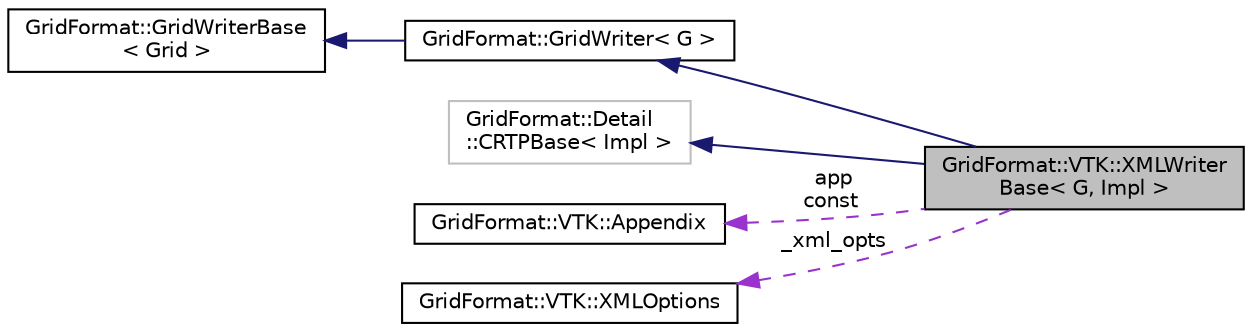 digraph "GridFormat::VTK::XMLWriterBase&lt; G, Impl &gt;"
{
 // LATEX_PDF_SIZE
  edge [fontname="Helvetica",fontsize="10",labelfontname="Helvetica",labelfontsize="10"];
  node [fontname="Helvetica",fontsize="10",shape=record];
  rankdir="LR";
  Node1 [label="GridFormat::VTK::XMLWriter\lBase\< G, Impl \>",height=0.2,width=0.4,color="black", fillcolor="grey75", style="filled", fontcolor="black",tooltip="Base class for VTK-XML Writer implementations."];
  Node2 -> Node1 [dir="back",color="midnightblue",fontsize="10",style="solid",fontname="Helvetica"];
  Node2 [label="GridFormat::GridWriter\< G \>",height=0.2,width=0.4,color="black", fillcolor="white", style="filled",URL="$classGridFormat_1_1GridWriter.html",tooltip=" "];
  Node3 -> Node2 [dir="back",color="midnightblue",fontsize="10",style="solid",fontname="Helvetica"];
  Node3 [label="GridFormat::GridWriterBase\l\< Grid \>",height=0.2,width=0.4,color="black", fillcolor="white", style="filled",URL="$classGridFormat_1_1GridWriterBase.html",tooltip="Base class for all writer implementations."];
  Node4 -> Node1 [dir="back",color="midnightblue",fontsize="10",style="solid",fontname="Helvetica"];
  Node4 [label="GridFormat::Detail\l::CRTPBase\< Impl \>",height=0.2,width=0.4,color="grey75", fillcolor="white", style="filled",tooltip=" "];
  Node5 -> Node1 [dir="back",color="darkorchid3",fontsize="10",style="dashed",label=" app\nconst" ,fontname="Helvetica"];
  Node5 [label="GridFormat::VTK::Appendix",height=0.2,width=0.4,color="black", fillcolor="white", style="filled",URL="$classGridFormat_1_1VTK_1_1Appendix.html",tooltip="Stores vtk data arrays to be exported as vtk-xml appendix."];
  Node6 -> Node1 [dir="back",color="darkorchid3",fontsize="10",style="dashed",label=" _xml_opts" ,fontname="Helvetica"];
  Node6 [label="GridFormat::VTK::XMLOptions",height=0.2,width=0.4,color="black", fillcolor="white", style="filled",URL="$structGridFormat_1_1VTK_1_1XMLOptions.html",tooltip="Options for VTK-XML files for setting the desired encoding, data format and compression."];
}
